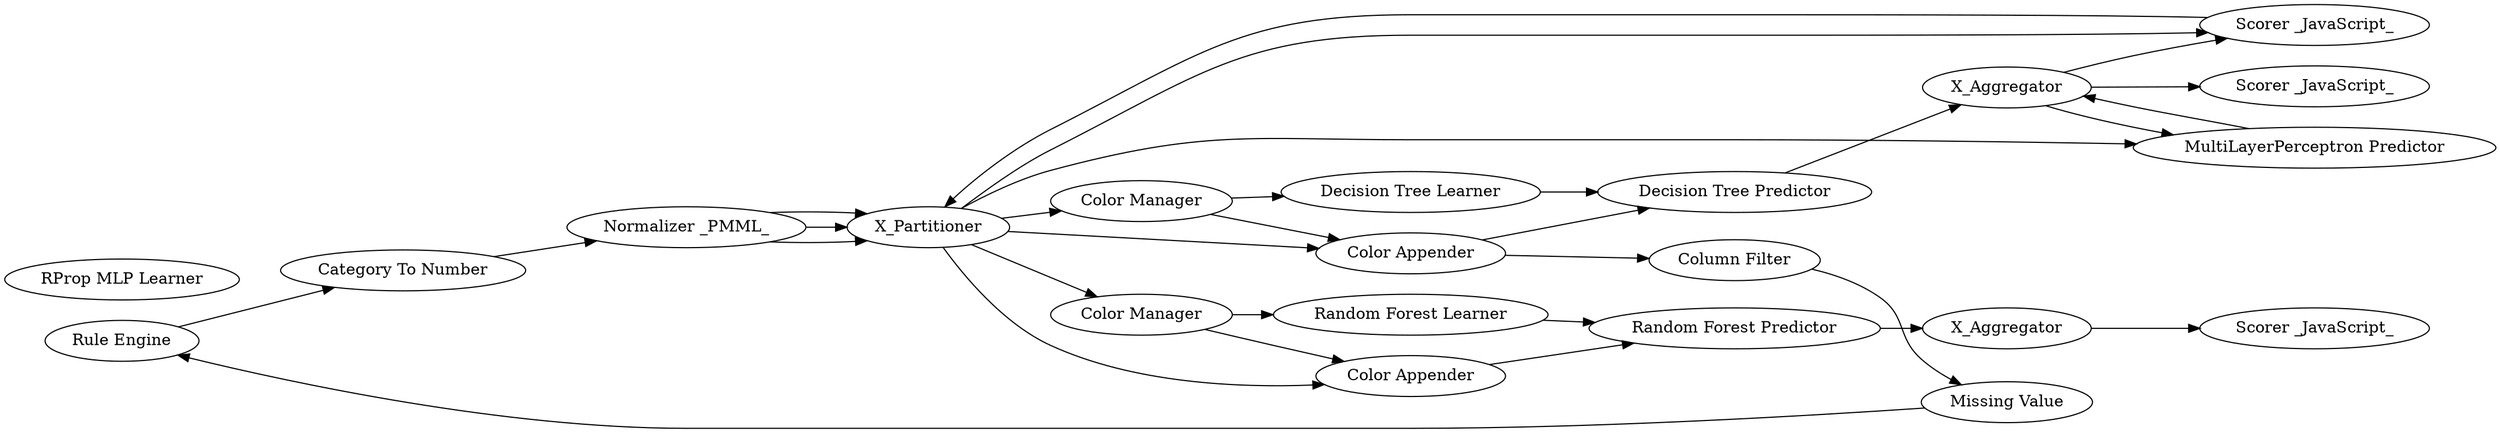 digraph {
	4 [label="Rule Engine"]
	5 [label="Column Filter"]
	6 [label="Missing Value"]
	8 [label="File Reader"]
	361 [label="Normalizer _PMML_"]
	388 [label="Category To Number"]
	3 [label="Color Manager"]
	8 [label="Color Appender"]
	60 [label="Decision Tree Learner"]
	61 [label="Decision Tree Predictor"]
	362 [label=X_Partitioner]
	363 [label=X_Aggregator]
	362 [label=X_Partitioner]
	393 [label="Color Manager"]
	394 [label="Random Forest Learner"]
	395 [label="Color Appender"]
	396 [label="Random Forest Predictor"]
	397 [label=X_Aggregator]
	362 [label=X_Partitioner]
	363 [label=X_Aggregator]
	384 [label="MultiLayerPerceptron Predictor"]
	402 [label="RProp MLP Learner"]
	403 [label="Column Splitter"]
	403 [label="Scorer _JavaScript_"]
	404 [label="Scorer _JavaScript_"]
	405 [label="Scorer _JavaScript_"]
	5 -> 6
	6 -> 4
	3 -> 8
	3 -> 60
	8 -> 61
	60 -> 61
	61 -> 363
	362 -> 8
	362 -> 3
	362 -> 395
	362 -> 393
	393 -> 395
	393 -> 394
	394 -> 396
	395 -> 396
	396 -> 397
	362 -> 403
	362 -> 384
	384 -> 363
	363 -> 384
	403 -> 362
	4 -> 388
	8 -> 5
	361 -> 362
	361 -> 362
	361 -> 362
	388 -> 361
	363 -> 403
	397 -> 404
	363 -> 405
	rankdir=LR
}
